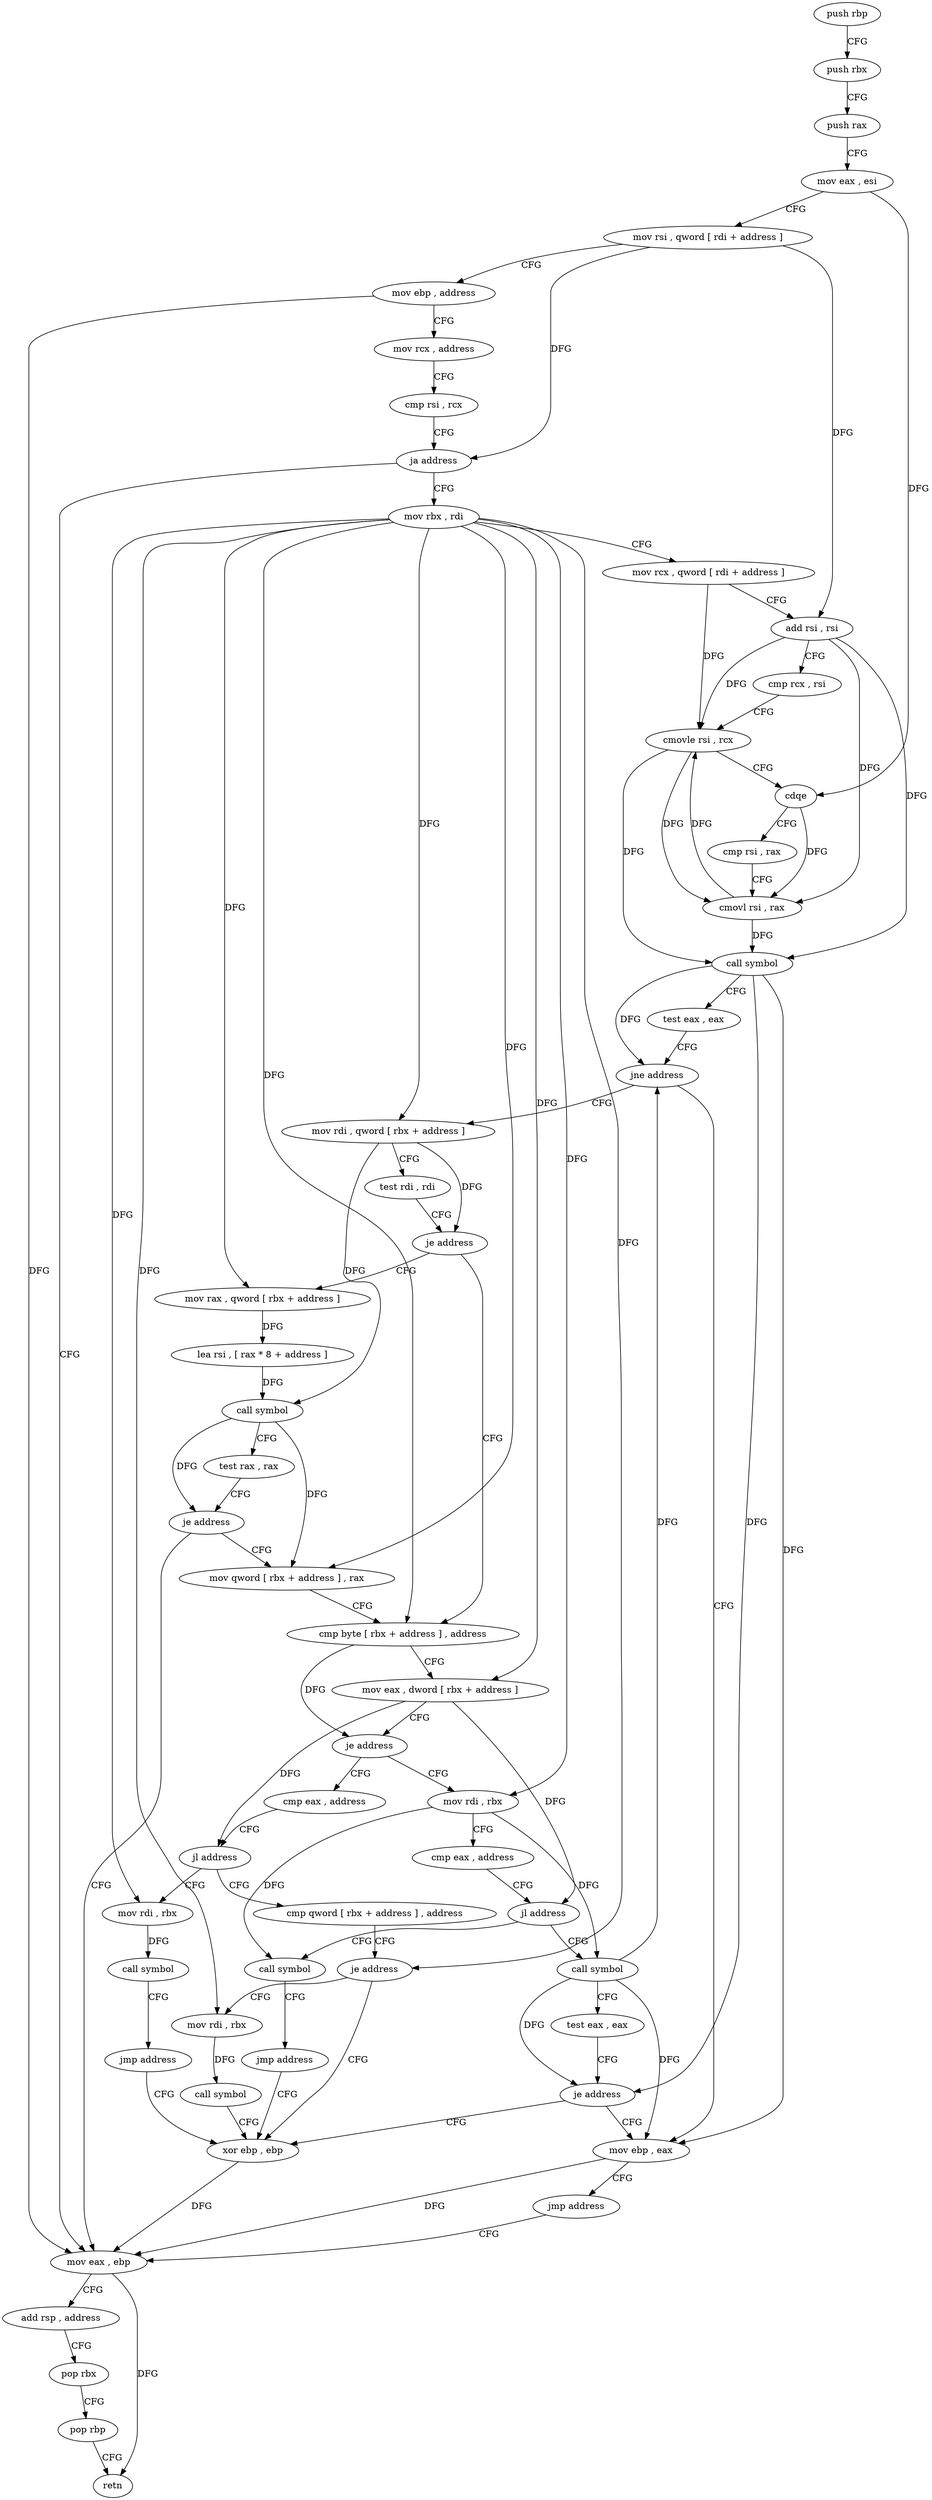 digraph "func" {
"4248832" [label = "push rbp" ]
"4248833" [label = "push rbx" ]
"4248834" [label = "push rax" ]
"4248835" [label = "mov eax , esi" ]
"4248837" [label = "mov rsi , qword [ rdi + address ]" ]
"4248841" [label = "mov ebp , address" ]
"4248846" [label = "mov rcx , address" ]
"4248856" [label = "cmp rsi , rcx" ]
"4248859" [label = "ja address" ]
"4249016" [label = "mov eax , ebp" ]
"4248865" [label = "mov rbx , rdi" ]
"4249018" [label = "add rsp , address" ]
"4249022" [label = "pop rbx" ]
"4249023" [label = "pop rbp" ]
"4249024" [label = "retn" ]
"4248868" [label = "mov rcx , qword [ rdi + address ]" ]
"4248872" [label = "add rsi , rsi" ]
"4248875" [label = "cmp rcx , rsi" ]
"4248878" [label = "cmovle rsi , rcx" ]
"4248882" [label = "cdqe" ]
"4248884" [label = "cmp rsi , rax" ]
"4248887" [label = "cmovl rsi , rax" ]
"4248891" [label = "call symbol" ]
"4248896" [label = "test eax , eax" ]
"4248898" [label = "jne address" ]
"4248973" [label = "mov ebp , eax" ]
"4248900" [label = "mov rdi , qword [ rbx + address ]" ]
"4248975" [label = "jmp address" ]
"4248907" [label = "test rdi , rdi" ]
"4248910" [label = "je address" ]
"4248941" [label = "cmp byte [ rbx + address ] , address" ]
"4248912" [label = "mov rax , qword [ rbx + address ]" ]
"4248948" [label = "mov eax , dword [ rbx + address ]" ]
"4248954" [label = "je address" ]
"4248977" [label = "cmp eax , address" ]
"4248956" [label = "mov rdi , rbx" ]
"4248916" [label = "lea rsi , [ rax * 8 + address ]" ]
"4248924" [label = "call symbol" ]
"4248929" [label = "test rax , rax" ]
"4248932" [label = "je address" ]
"4248934" [label = "mov qword [ rbx + address ] , rax" ]
"4248980" [label = "jl address" ]
"4248999" [label = "cmp qword [ rbx + address ] , address" ]
"4248982" [label = "mov rdi , rbx" ]
"4248959" [label = "cmp eax , address" ]
"4248962" [label = "jl address" ]
"4248992" [label = "call symbol" ]
"4248964" [label = "call symbol" ]
"4249004" [label = "je address" ]
"4249014" [label = "xor ebp , ebp" ]
"4249006" [label = "mov rdi , rbx" ]
"4248985" [label = "call symbol" ]
"4248990" [label = "jmp address" ]
"4248997" [label = "jmp address" ]
"4248969" [label = "test eax , eax" ]
"4248971" [label = "je address" ]
"4249009" [label = "call symbol" ]
"4248832" -> "4248833" [ label = "CFG" ]
"4248833" -> "4248834" [ label = "CFG" ]
"4248834" -> "4248835" [ label = "CFG" ]
"4248835" -> "4248837" [ label = "CFG" ]
"4248835" -> "4248882" [ label = "DFG" ]
"4248837" -> "4248841" [ label = "CFG" ]
"4248837" -> "4248859" [ label = "DFG" ]
"4248837" -> "4248872" [ label = "DFG" ]
"4248841" -> "4248846" [ label = "CFG" ]
"4248841" -> "4249016" [ label = "DFG" ]
"4248846" -> "4248856" [ label = "CFG" ]
"4248856" -> "4248859" [ label = "CFG" ]
"4248859" -> "4249016" [ label = "CFG" ]
"4248859" -> "4248865" [ label = "CFG" ]
"4249016" -> "4249018" [ label = "CFG" ]
"4249016" -> "4249024" [ label = "DFG" ]
"4248865" -> "4248868" [ label = "CFG" ]
"4248865" -> "4248900" [ label = "DFG" ]
"4248865" -> "4248941" [ label = "DFG" ]
"4248865" -> "4248948" [ label = "DFG" ]
"4248865" -> "4248912" [ label = "DFG" ]
"4248865" -> "4248956" [ label = "DFG" ]
"4248865" -> "4248934" [ label = "DFG" ]
"4248865" -> "4249004" [ label = "DFG" ]
"4248865" -> "4248982" [ label = "DFG" ]
"4248865" -> "4249006" [ label = "DFG" ]
"4249018" -> "4249022" [ label = "CFG" ]
"4249022" -> "4249023" [ label = "CFG" ]
"4249023" -> "4249024" [ label = "CFG" ]
"4248868" -> "4248872" [ label = "CFG" ]
"4248868" -> "4248878" [ label = "DFG" ]
"4248872" -> "4248875" [ label = "CFG" ]
"4248872" -> "4248878" [ label = "DFG" ]
"4248872" -> "4248887" [ label = "DFG" ]
"4248872" -> "4248891" [ label = "DFG" ]
"4248875" -> "4248878" [ label = "CFG" ]
"4248878" -> "4248882" [ label = "CFG" ]
"4248878" -> "4248887" [ label = "DFG" ]
"4248878" -> "4248891" [ label = "DFG" ]
"4248882" -> "4248884" [ label = "CFG" ]
"4248882" -> "4248887" [ label = "DFG" ]
"4248884" -> "4248887" [ label = "CFG" ]
"4248887" -> "4248891" [ label = "DFG" ]
"4248887" -> "4248878" [ label = "DFG" ]
"4248891" -> "4248896" [ label = "CFG" ]
"4248891" -> "4248898" [ label = "DFG" ]
"4248891" -> "4248973" [ label = "DFG" ]
"4248891" -> "4248971" [ label = "DFG" ]
"4248896" -> "4248898" [ label = "CFG" ]
"4248898" -> "4248973" [ label = "CFG" ]
"4248898" -> "4248900" [ label = "CFG" ]
"4248973" -> "4248975" [ label = "CFG" ]
"4248973" -> "4249016" [ label = "DFG" ]
"4248900" -> "4248907" [ label = "CFG" ]
"4248900" -> "4248910" [ label = "DFG" ]
"4248900" -> "4248924" [ label = "DFG" ]
"4248975" -> "4249016" [ label = "CFG" ]
"4248907" -> "4248910" [ label = "CFG" ]
"4248910" -> "4248941" [ label = "CFG" ]
"4248910" -> "4248912" [ label = "CFG" ]
"4248941" -> "4248948" [ label = "CFG" ]
"4248941" -> "4248954" [ label = "DFG" ]
"4248912" -> "4248916" [ label = "DFG" ]
"4248948" -> "4248954" [ label = "CFG" ]
"4248948" -> "4248980" [ label = "DFG" ]
"4248948" -> "4248962" [ label = "DFG" ]
"4248954" -> "4248977" [ label = "CFG" ]
"4248954" -> "4248956" [ label = "CFG" ]
"4248977" -> "4248980" [ label = "CFG" ]
"4248956" -> "4248959" [ label = "CFG" ]
"4248956" -> "4248992" [ label = "DFG" ]
"4248956" -> "4248964" [ label = "DFG" ]
"4248916" -> "4248924" [ label = "DFG" ]
"4248924" -> "4248929" [ label = "CFG" ]
"4248924" -> "4248932" [ label = "DFG" ]
"4248924" -> "4248934" [ label = "DFG" ]
"4248929" -> "4248932" [ label = "CFG" ]
"4248932" -> "4249016" [ label = "CFG" ]
"4248932" -> "4248934" [ label = "CFG" ]
"4248934" -> "4248941" [ label = "CFG" ]
"4248980" -> "4248999" [ label = "CFG" ]
"4248980" -> "4248982" [ label = "CFG" ]
"4248999" -> "4249004" [ label = "CFG" ]
"4248982" -> "4248985" [ label = "DFG" ]
"4248959" -> "4248962" [ label = "CFG" ]
"4248962" -> "4248992" [ label = "CFG" ]
"4248962" -> "4248964" [ label = "CFG" ]
"4248992" -> "4248997" [ label = "CFG" ]
"4248964" -> "4248969" [ label = "CFG" ]
"4248964" -> "4248898" [ label = "DFG" ]
"4248964" -> "4248973" [ label = "DFG" ]
"4248964" -> "4248971" [ label = "DFG" ]
"4249004" -> "4249014" [ label = "CFG" ]
"4249004" -> "4249006" [ label = "CFG" ]
"4249014" -> "4249016" [ label = "DFG" ]
"4249006" -> "4249009" [ label = "DFG" ]
"4248985" -> "4248990" [ label = "CFG" ]
"4248990" -> "4249014" [ label = "CFG" ]
"4248997" -> "4249014" [ label = "CFG" ]
"4248969" -> "4248971" [ label = "CFG" ]
"4248971" -> "4249014" [ label = "CFG" ]
"4248971" -> "4248973" [ label = "CFG" ]
"4249009" -> "4249014" [ label = "CFG" ]
}
